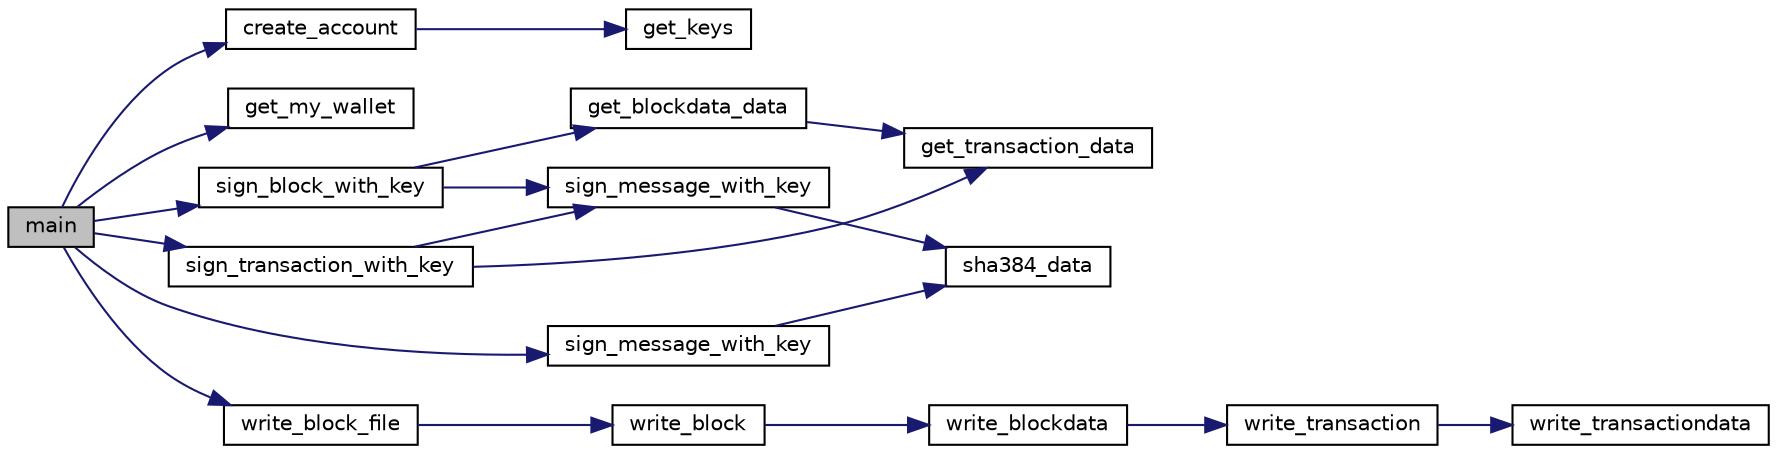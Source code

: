 digraph "main"
{
 // LATEX_PDF_SIZE
  edge [fontname="Helvetica",fontsize="10",labelfontname="Helvetica",labelfontsize="10"];
  node [fontname="Helvetica",fontsize="10",shape=record];
  rankdir="LR";
  Node1 [label="main",height=0.2,width=0.4,color="black", fillcolor="grey75", style="filled", fontcolor="black",tooltip=" "];
  Node1 -> Node2 [color="midnightblue",fontsize="10",style="solid",fontname="Helvetica"];
  Node2 [label="create_account",height=0.2,width=0.4,color="black", fillcolor="white", style="filled",URL="$wallet_8h.html#a26c6f56037df4dbfb58855db1633a7df",tooltip="Creates an account in local and broadcasts the creation to the network."];
  Node2 -> Node3 [color="midnightblue",fontsize="10",style="solid",fontname="Helvetica"];
  Node3 [label="get_keys",height=0.2,width=0.4,color="black", fillcolor="white", style="filled",URL="$rsa_8h.html#a43ef74c79e95360f43f9f9bd32b33b1d",tooltip="Get the keys object."];
  Node1 -> Node4 [color="midnightblue",fontsize="10",style="solid",fontname="Helvetica"];
  Node4 [label="get_my_wallet",height=0.2,width=0.4,color="black", fillcolor="white", style="filled",URL="$wallet_8h.html#a993fb7ec0c86c7a2d8ff68363e9f5304",tooltip="Get my wallet object."];
  Node1 -> Node5 [color="midnightblue",fontsize="10",style="solid",fontname="Helvetica"];
  Node5 [label="sign_block_with_key",height=0.2,width=0.4,color="black", fillcolor="white", style="filled",URL="$signature_8h.html#a1409b9f67ad91c9e55f0e786a8b2ae8a",tooltip="Signs a block."];
  Node5 -> Node6 [color="midnightblue",fontsize="10",style="solid",fontname="Helvetica"];
  Node6 [label="get_blockdata_data",height=0.2,width=0.4,color="black", fillcolor="white", style="filled",URL="$block_8h.html#af656af2c0f2bf2ea38d4fba26b50f5d6",tooltip="Get the blockdata data object."];
  Node6 -> Node7 [color="midnightblue",fontsize="10",style="solid",fontname="Helvetica"];
  Node7 [label="get_transaction_data",height=0.2,width=0.4,color="black", fillcolor="white", style="filled",URL="$transaction_8h.html#a16588449d977a2d5052be7b3639768a8",tooltip="Get the transaction data object."];
  Node5 -> Node8 [color="midnightblue",fontsize="10",style="solid",fontname="Helvetica"];
  Node8 [label="sign_message_with_key",height=0.2,width=0.4,color="black", fillcolor="white", style="filled",URL="$signature_8c.html#aae1091d9b2f55f2db94f39f7343b29e3",tooltip="encrypt(SHA284(msg,len_data),key) buffer <- encrypt(SHA284(msg,len_data),key)"];
  Node8 -> Node9 [color="midnightblue",fontsize="10",style="solid",fontname="Helvetica"];
  Node9 [label="sha384_data",height=0.2,width=0.4,color="black", fillcolor="white", style="filled",URL="$hash_8h.html#a67d06acefe39c395887f87d76bed5ba3",tooltip="Apply the SHA384 algorithm on a 'data' of size 'len_data'."];
  Node1 -> Node10 [color="midnightblue",fontsize="10",style="solid",fontname="Helvetica"];
  Node10 [label="sign_message_with_key",height=0.2,width=0.4,color="black", fillcolor="white", style="filled",URL="$signature_8h.html#aae1091d9b2f55f2db94f39f7343b29e3",tooltip="encrypt(SHA284(msg,len_data),key) buffer <- encrypt(SHA284(msg,len_data),key)"];
  Node10 -> Node9 [color="midnightblue",fontsize="10",style="solid",fontname="Helvetica"];
  Node1 -> Node11 [color="midnightblue",fontsize="10",style="solid",fontname="Helvetica"];
  Node11 [label="sign_transaction_with_key",height=0.2,width=0.4,color="black", fillcolor="white", style="filled",URL="$signature_8h.html#ad7757263f776dc00aaaae307629b53d9",tooltip="Signs a transaction."];
  Node11 -> Node7 [color="midnightblue",fontsize="10",style="solid",fontname="Helvetica"];
  Node11 -> Node8 [color="midnightblue",fontsize="10",style="solid",fontname="Helvetica"];
  Node1 -> Node12 [color="midnightblue",fontsize="10",style="solid",fontname="Helvetica"];
  Node12 [label="write_block_file",height=0.2,width=0.4,color="black", fillcolor="white", style="filled",URL="$block_8h.html#a31943025b7c5be568f87a90fcdcaf8c2",tooltip="Writes a block struct in a file."];
  Node12 -> Node13 [color="midnightblue",fontsize="10",style="solid",fontname="Helvetica"];
  Node13 [label="write_block",height=0.2,width=0.4,color="black", fillcolor="white", style="filled",URL="$block_8c.html#a58b3466ce733938859f0651b2a756e95",tooltip="Writes a block in a file."];
  Node13 -> Node14 [color="midnightblue",fontsize="10",style="solid",fontname="Helvetica"];
  Node14 [label="write_blockdata",height=0.2,width=0.4,color="black", fillcolor="white", style="filled",URL="$block_8c.html#a0e5ff1f119568fb8566981cf7da11d7f",tooltip="Writes blockdata in a file."];
  Node14 -> Node15 [color="midnightblue",fontsize="10",style="solid",fontname="Helvetica"];
  Node15 [label="write_transaction",height=0.2,width=0.4,color="black", fillcolor="white", style="filled",URL="$transaction_8h.html#a5bff0131aa50faf1cd0236e0b44169eb",tooltip="Serialize a Transaction* structure."];
  Node15 -> Node16 [color="midnightblue",fontsize="10",style="solid",fontname="Helvetica"];
  Node16 [label="write_transactiondata",height=0.2,width=0.4,color="black", fillcolor="white", style="filled",URL="$transaction_8c.html#a0bd00440f3c97bf7dace6c4e26ea17be",tooltip="Serialize a TransactionData* structure."];
}
